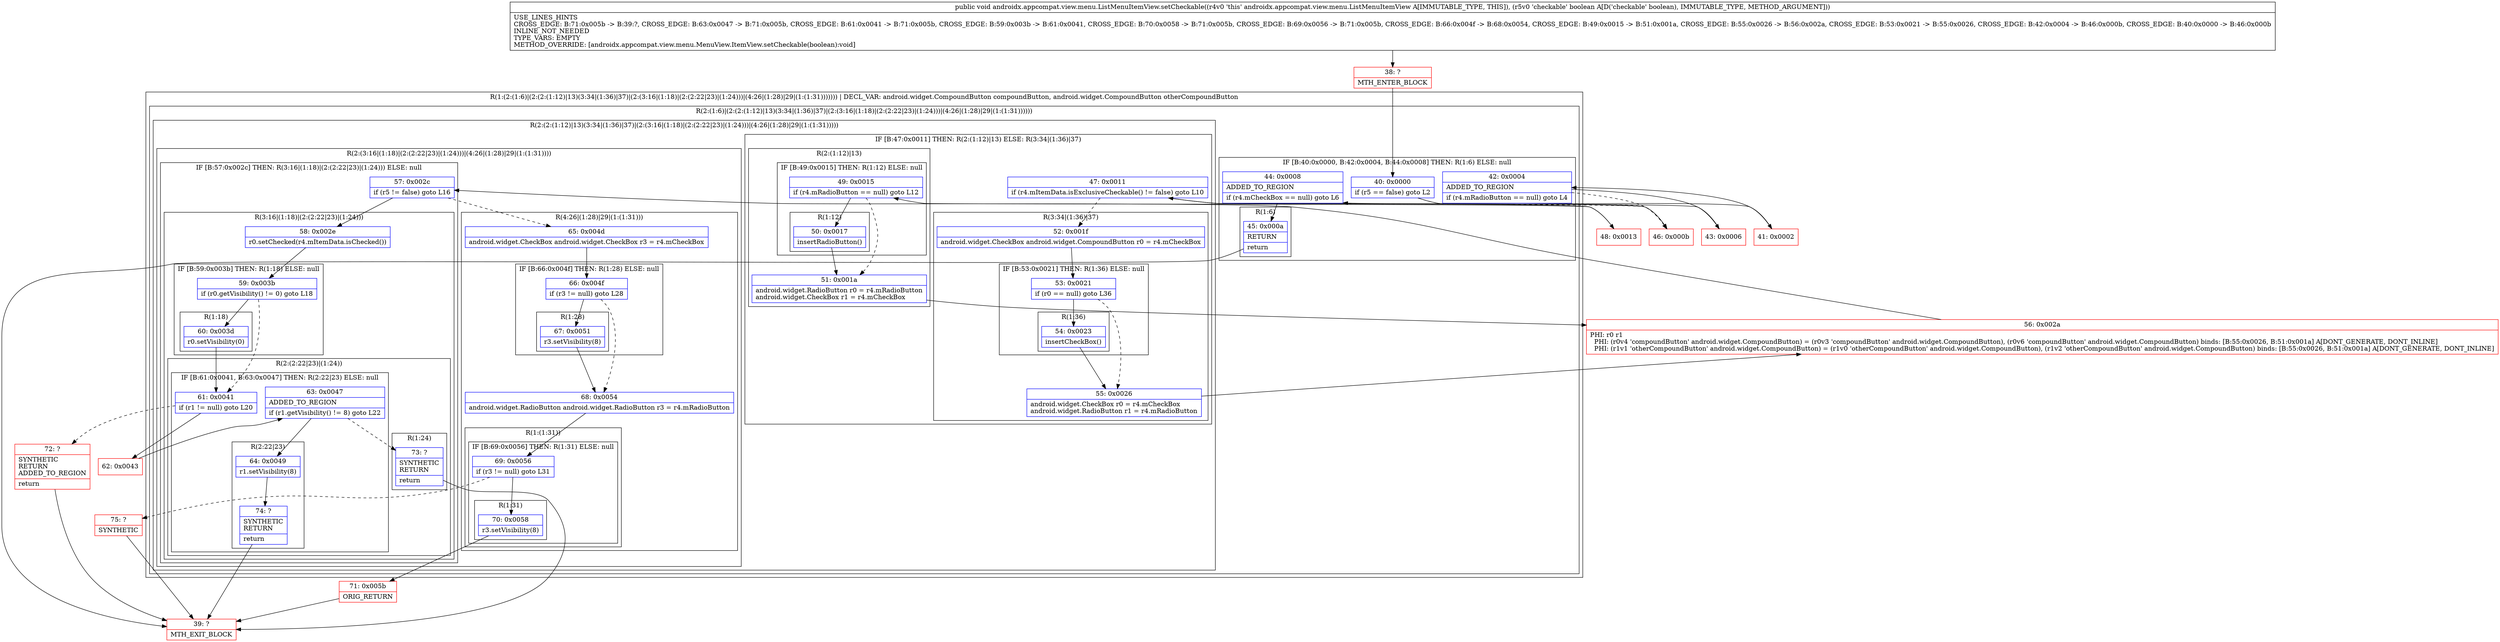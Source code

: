 digraph "CFG forandroidx.appcompat.view.menu.ListMenuItemView.setCheckable(Z)V" {
subgraph cluster_Region_2019958841 {
label = "R(1:(2:(1:6)|(2:(2:(1:12)|13)(3:34|(1:36)|37)|(2:(3:16|(1:18)|(2:(2:22|23)|(1:24)))|(4:26|(1:28)|29|(1:(1:31))))))) | DECL_VAR: android.widget.CompoundButton compoundButton, android.widget.CompoundButton otherCompoundButton\l";
node [shape=record,color=blue];
subgraph cluster_Region_679016327 {
label = "R(2:(1:6)|(2:(2:(1:12)|13)(3:34|(1:36)|37)|(2:(3:16|(1:18)|(2:(2:22|23)|(1:24)))|(4:26|(1:28)|29|(1:(1:31))))))";
node [shape=record,color=blue];
subgraph cluster_IfRegion_699742700 {
label = "IF [B:40:0x0000, B:42:0x0004, B:44:0x0008] THEN: R(1:6) ELSE: null";
node [shape=record,color=blue];
Node_40 [shape=record,label="{40\:\ 0x0000|if (r5 == false) goto L2\l}"];
Node_42 [shape=record,label="{42\:\ 0x0004|ADDED_TO_REGION\l|if (r4.mRadioButton == null) goto L4\l}"];
Node_44 [shape=record,label="{44\:\ 0x0008|ADDED_TO_REGION\l|if (r4.mCheckBox == null) goto L6\l}"];
subgraph cluster_Region_1041026361 {
label = "R(1:6)";
node [shape=record,color=blue];
Node_45 [shape=record,label="{45\:\ 0x000a|RETURN\l|return\l}"];
}
}
subgraph cluster_Region_2007127337 {
label = "R(2:(2:(1:12)|13)(3:34|(1:36)|37)|(2:(3:16|(1:18)|(2:(2:22|23)|(1:24)))|(4:26|(1:28)|29|(1:(1:31)))))";
node [shape=record,color=blue];
subgraph cluster_IfRegion_411652245 {
label = "IF [B:47:0x0011] THEN: R(2:(1:12)|13) ELSE: R(3:34|(1:36)|37)";
node [shape=record,color=blue];
Node_47 [shape=record,label="{47\:\ 0x0011|if (r4.mItemData.isExclusiveCheckable() != false) goto L10\l}"];
subgraph cluster_Region_270918327 {
label = "R(2:(1:12)|13)";
node [shape=record,color=blue];
subgraph cluster_IfRegion_418603057 {
label = "IF [B:49:0x0015] THEN: R(1:12) ELSE: null";
node [shape=record,color=blue];
Node_49 [shape=record,label="{49\:\ 0x0015|if (r4.mRadioButton == null) goto L12\l}"];
subgraph cluster_Region_1078858515 {
label = "R(1:12)";
node [shape=record,color=blue];
Node_50 [shape=record,label="{50\:\ 0x0017|insertRadioButton()\l}"];
}
}
Node_51 [shape=record,label="{51\:\ 0x001a|android.widget.RadioButton r0 = r4.mRadioButton\landroid.widget.CheckBox r1 = r4.mCheckBox\l}"];
}
subgraph cluster_Region_2024530512 {
label = "R(3:34|(1:36)|37)";
node [shape=record,color=blue];
Node_52 [shape=record,label="{52\:\ 0x001f|android.widget.CheckBox android.widget.CompoundButton r0 = r4.mCheckBox\l}"];
subgraph cluster_IfRegion_165448750 {
label = "IF [B:53:0x0021] THEN: R(1:36) ELSE: null";
node [shape=record,color=blue];
Node_53 [shape=record,label="{53\:\ 0x0021|if (r0 == null) goto L36\l}"];
subgraph cluster_Region_622857518 {
label = "R(1:36)";
node [shape=record,color=blue];
Node_54 [shape=record,label="{54\:\ 0x0023|insertCheckBox()\l}"];
}
}
Node_55 [shape=record,label="{55\:\ 0x0026|android.widget.CheckBox r0 = r4.mCheckBox\landroid.widget.RadioButton r1 = r4.mRadioButton\l}"];
}
}
subgraph cluster_Region_2013265127 {
label = "R(2:(3:16|(1:18)|(2:(2:22|23)|(1:24)))|(4:26|(1:28)|29|(1:(1:31))))";
node [shape=record,color=blue];
subgraph cluster_IfRegion_1947138241 {
label = "IF [B:57:0x002c] THEN: R(3:16|(1:18)|(2:(2:22|23)|(1:24))) ELSE: null";
node [shape=record,color=blue];
Node_57 [shape=record,label="{57\:\ 0x002c|if (r5 != false) goto L16\l}"];
subgraph cluster_Region_1156103128 {
label = "R(3:16|(1:18)|(2:(2:22|23)|(1:24)))";
node [shape=record,color=blue];
Node_58 [shape=record,label="{58\:\ 0x002e|r0.setChecked(r4.mItemData.isChecked())\l}"];
subgraph cluster_IfRegion_1636079382 {
label = "IF [B:59:0x003b] THEN: R(1:18) ELSE: null";
node [shape=record,color=blue];
Node_59 [shape=record,label="{59\:\ 0x003b|if (r0.getVisibility() != 0) goto L18\l}"];
subgraph cluster_Region_1771329285 {
label = "R(1:18)";
node [shape=record,color=blue];
Node_60 [shape=record,label="{60\:\ 0x003d|r0.setVisibility(0)\l}"];
}
}
subgraph cluster_Region_1793028614 {
label = "R(2:(2:22|23)|(1:24))";
node [shape=record,color=blue];
subgraph cluster_IfRegion_1801990910 {
label = "IF [B:61:0x0041, B:63:0x0047] THEN: R(2:22|23) ELSE: null";
node [shape=record,color=blue];
Node_61 [shape=record,label="{61\:\ 0x0041|if (r1 != null) goto L20\l}"];
Node_63 [shape=record,label="{63\:\ 0x0047|ADDED_TO_REGION\l|if (r1.getVisibility() != 8) goto L22\l}"];
subgraph cluster_Region_781268130 {
label = "R(2:22|23)";
node [shape=record,color=blue];
Node_64 [shape=record,label="{64\:\ 0x0049|r1.setVisibility(8)\l}"];
Node_74 [shape=record,label="{74\:\ ?|SYNTHETIC\lRETURN\l|return\l}"];
}
}
subgraph cluster_Region_1710645770 {
label = "R(1:24)";
node [shape=record,color=blue];
Node_73 [shape=record,label="{73\:\ ?|SYNTHETIC\lRETURN\l|return\l}"];
}
}
}
}
subgraph cluster_Region_696879885 {
label = "R(4:26|(1:28)|29|(1:(1:31)))";
node [shape=record,color=blue];
Node_65 [shape=record,label="{65\:\ 0x004d|android.widget.CheckBox android.widget.CheckBox r3 = r4.mCheckBox\l}"];
subgraph cluster_IfRegion_244794638 {
label = "IF [B:66:0x004f] THEN: R(1:28) ELSE: null";
node [shape=record,color=blue];
Node_66 [shape=record,label="{66\:\ 0x004f|if (r3 != null) goto L28\l}"];
subgraph cluster_Region_1673987342 {
label = "R(1:28)";
node [shape=record,color=blue];
Node_67 [shape=record,label="{67\:\ 0x0051|r3.setVisibility(8)\l}"];
}
}
Node_68 [shape=record,label="{68\:\ 0x0054|android.widget.RadioButton android.widget.RadioButton r3 = r4.mRadioButton\l}"];
subgraph cluster_Region_1948804080 {
label = "R(1:(1:31))";
node [shape=record,color=blue];
subgraph cluster_IfRegion_1556640667 {
label = "IF [B:69:0x0056] THEN: R(1:31) ELSE: null";
node [shape=record,color=blue];
Node_69 [shape=record,label="{69\:\ 0x0056|if (r3 != null) goto L31\l}"];
subgraph cluster_Region_972839660 {
label = "R(1:31)";
node [shape=record,color=blue];
Node_70 [shape=record,label="{70\:\ 0x0058|r3.setVisibility(8)\l}"];
}
}
}
}
}
}
}
}
Node_38 [shape=record,color=red,label="{38\:\ ?|MTH_ENTER_BLOCK\l}"];
Node_41 [shape=record,color=red,label="{41\:\ 0x0002}"];
Node_43 [shape=record,color=red,label="{43\:\ 0x0006}"];
Node_39 [shape=record,color=red,label="{39\:\ ?|MTH_EXIT_BLOCK\l}"];
Node_46 [shape=record,color=red,label="{46\:\ 0x000b}"];
Node_48 [shape=record,color=red,label="{48\:\ 0x0013}"];
Node_56 [shape=record,color=red,label="{56\:\ 0x002a|PHI: r0 r1 \l  PHI: (r0v4 'compoundButton' android.widget.CompoundButton) = (r0v3 'compoundButton' android.widget.CompoundButton), (r0v6 'compoundButton' android.widget.CompoundButton) binds: [B:55:0x0026, B:51:0x001a] A[DONT_GENERATE, DONT_INLINE]\l  PHI: (r1v1 'otherCompoundButton' android.widget.CompoundButton) = (r1v0 'otherCompoundButton' android.widget.CompoundButton), (r1v2 'otherCompoundButton' android.widget.CompoundButton) binds: [B:55:0x0026, B:51:0x001a] A[DONT_GENERATE, DONT_INLINE]\l}"];
Node_62 [shape=record,color=red,label="{62\:\ 0x0043}"];
Node_72 [shape=record,color=red,label="{72\:\ ?|SYNTHETIC\lRETURN\lADDED_TO_REGION\l|return\l}"];
Node_71 [shape=record,color=red,label="{71\:\ 0x005b|ORIG_RETURN\l}"];
Node_75 [shape=record,color=red,label="{75\:\ ?|SYNTHETIC\l}"];
MethodNode[shape=record,label="{public void androidx.appcompat.view.menu.ListMenuItemView.setCheckable((r4v0 'this' androidx.appcompat.view.menu.ListMenuItemView A[IMMUTABLE_TYPE, THIS]), (r5v0 'checkable' boolean A[D('checkable' boolean), IMMUTABLE_TYPE, METHOD_ARGUMENT]))  | USE_LINES_HINTS\lCROSS_EDGE: B:71:0x005b \-\> B:39:?, CROSS_EDGE: B:63:0x0047 \-\> B:71:0x005b, CROSS_EDGE: B:61:0x0041 \-\> B:71:0x005b, CROSS_EDGE: B:59:0x003b \-\> B:61:0x0041, CROSS_EDGE: B:70:0x0058 \-\> B:71:0x005b, CROSS_EDGE: B:69:0x0056 \-\> B:71:0x005b, CROSS_EDGE: B:66:0x004f \-\> B:68:0x0054, CROSS_EDGE: B:49:0x0015 \-\> B:51:0x001a, CROSS_EDGE: B:55:0x0026 \-\> B:56:0x002a, CROSS_EDGE: B:53:0x0021 \-\> B:55:0x0026, CROSS_EDGE: B:42:0x0004 \-\> B:46:0x000b, CROSS_EDGE: B:40:0x0000 \-\> B:46:0x000b\lINLINE_NOT_NEEDED\lTYPE_VARS: EMPTY\lMETHOD_OVERRIDE: [androidx.appcompat.view.menu.MenuView.ItemView.setCheckable(boolean):void]\l}"];
MethodNode -> Node_38;Node_40 -> Node_41;
Node_40 -> Node_46[style=dashed];
Node_42 -> Node_43;
Node_42 -> Node_46[style=dashed];
Node_44 -> Node_45;
Node_44 -> Node_46[style=dashed];
Node_45 -> Node_39;
Node_47 -> Node_48;
Node_47 -> Node_52[style=dashed];
Node_49 -> Node_50;
Node_49 -> Node_51[style=dashed];
Node_50 -> Node_51;
Node_51 -> Node_56;
Node_52 -> Node_53;
Node_53 -> Node_54;
Node_53 -> Node_55[style=dashed];
Node_54 -> Node_55;
Node_55 -> Node_56;
Node_57 -> Node_58;
Node_57 -> Node_65[style=dashed];
Node_58 -> Node_59;
Node_59 -> Node_60;
Node_59 -> Node_61[style=dashed];
Node_60 -> Node_61;
Node_61 -> Node_62;
Node_61 -> Node_72[style=dashed];
Node_63 -> Node_64;
Node_63 -> Node_73[style=dashed];
Node_64 -> Node_74;
Node_74 -> Node_39;
Node_73 -> Node_39;
Node_65 -> Node_66;
Node_66 -> Node_67;
Node_66 -> Node_68[style=dashed];
Node_67 -> Node_68;
Node_68 -> Node_69;
Node_69 -> Node_70;
Node_69 -> Node_75[style=dashed];
Node_70 -> Node_71;
Node_38 -> Node_40;
Node_41 -> Node_42;
Node_43 -> Node_44;
Node_46 -> Node_47;
Node_48 -> Node_49;
Node_56 -> Node_57;
Node_62 -> Node_63;
Node_72 -> Node_39;
Node_71 -> Node_39;
Node_75 -> Node_39;
}

